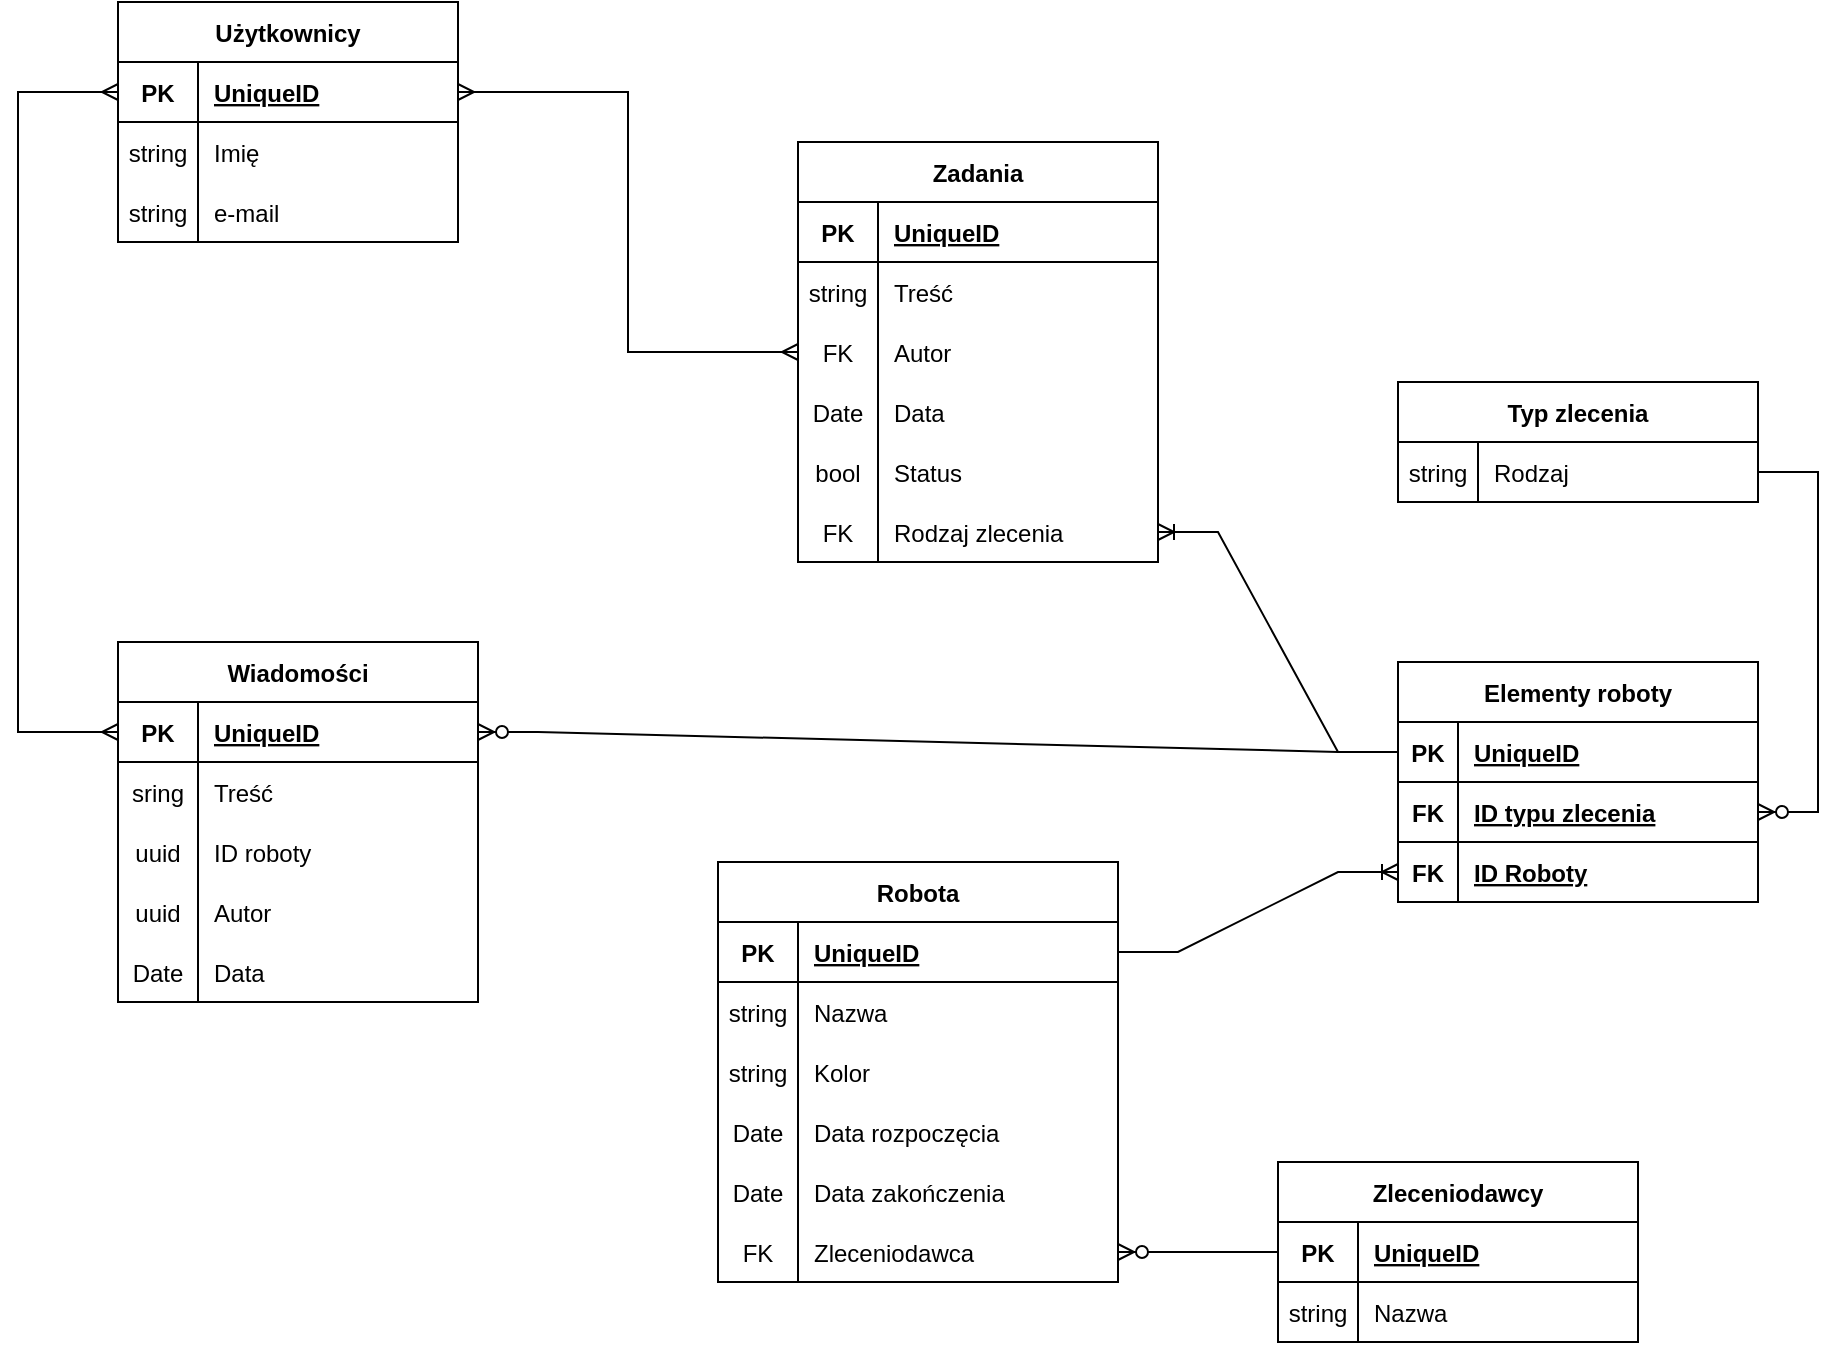 <mxfile version="19.0.3" type="device"><diagram name="Page-1" id="e56a1550-8fbb-45ad-956c-1786394a9013"><mxGraphModel dx="1422" dy="865" grid="1" gridSize="10" guides="1" tooltips="1" connect="1" arrows="1" fold="1" page="1" pageScale="1" pageWidth="1100" pageHeight="850" background="none" math="0" shadow="0"><root><mxCell id="0"/><mxCell id="1" parent="0"/><mxCell id="lRgnBGTMHrMCz9Q6GMBh-1" value="Użytkownicy" style="shape=table;startSize=30;container=1;collapsible=1;childLayout=tableLayout;fixedRows=1;rowLines=0;fontStyle=1;align=center;resizeLast=1;" vertex="1" parent="1"><mxGeometry x="120" y="120" width="170" height="120" as="geometry"/></mxCell><mxCell id="lRgnBGTMHrMCz9Q6GMBh-2" value="" style="shape=tableRow;horizontal=0;startSize=0;swimlaneHead=0;swimlaneBody=0;fillColor=none;collapsible=0;dropTarget=0;points=[[0,0.5],[1,0.5]];portConstraint=eastwest;top=0;left=0;right=0;bottom=1;" vertex="1" parent="lRgnBGTMHrMCz9Q6GMBh-1"><mxGeometry y="30" width="170" height="30" as="geometry"/></mxCell><mxCell id="lRgnBGTMHrMCz9Q6GMBh-3" value="PK" style="shape=partialRectangle;connectable=0;fillColor=none;top=0;left=0;bottom=0;right=0;fontStyle=1;overflow=hidden;" vertex="1" parent="lRgnBGTMHrMCz9Q6GMBh-2"><mxGeometry width="40" height="30" as="geometry"><mxRectangle width="40" height="30" as="alternateBounds"/></mxGeometry></mxCell><mxCell id="lRgnBGTMHrMCz9Q6GMBh-4" value="UniqueID" style="shape=partialRectangle;connectable=0;fillColor=none;top=0;left=0;bottom=0;right=0;align=left;spacingLeft=6;fontStyle=5;overflow=hidden;" vertex="1" parent="lRgnBGTMHrMCz9Q6GMBh-2"><mxGeometry x="40" width="130" height="30" as="geometry"><mxRectangle width="130" height="30" as="alternateBounds"/></mxGeometry></mxCell><mxCell id="lRgnBGTMHrMCz9Q6GMBh-5" value="" style="shape=tableRow;horizontal=0;startSize=0;swimlaneHead=0;swimlaneBody=0;fillColor=none;collapsible=0;dropTarget=0;points=[[0,0.5],[1,0.5]];portConstraint=eastwest;top=0;left=0;right=0;bottom=0;" vertex="1" parent="lRgnBGTMHrMCz9Q6GMBh-1"><mxGeometry y="60" width="170" height="30" as="geometry"/></mxCell><mxCell id="lRgnBGTMHrMCz9Q6GMBh-6" value="string" style="shape=partialRectangle;connectable=0;fillColor=none;top=0;left=0;bottom=0;right=0;editable=1;overflow=hidden;" vertex="1" parent="lRgnBGTMHrMCz9Q6GMBh-5"><mxGeometry width="40" height="30" as="geometry"><mxRectangle width="40" height="30" as="alternateBounds"/></mxGeometry></mxCell><mxCell id="lRgnBGTMHrMCz9Q6GMBh-7" value="Imię" style="shape=partialRectangle;connectable=0;fillColor=none;top=0;left=0;bottom=0;right=0;align=left;spacingLeft=6;overflow=hidden;" vertex="1" parent="lRgnBGTMHrMCz9Q6GMBh-5"><mxGeometry x="40" width="130" height="30" as="geometry"><mxRectangle width="130" height="30" as="alternateBounds"/></mxGeometry></mxCell><mxCell id="lRgnBGTMHrMCz9Q6GMBh-8" value="" style="shape=tableRow;horizontal=0;startSize=0;swimlaneHead=0;swimlaneBody=0;fillColor=none;collapsible=0;dropTarget=0;points=[[0,0.5],[1,0.5]];portConstraint=eastwest;top=0;left=0;right=0;bottom=0;" vertex="1" parent="lRgnBGTMHrMCz9Q6GMBh-1"><mxGeometry y="90" width="170" height="30" as="geometry"/></mxCell><mxCell id="lRgnBGTMHrMCz9Q6GMBh-9" value="string" style="shape=partialRectangle;connectable=0;fillColor=none;top=0;left=0;bottom=0;right=0;editable=1;overflow=hidden;" vertex="1" parent="lRgnBGTMHrMCz9Q6GMBh-8"><mxGeometry width="40" height="30" as="geometry"><mxRectangle width="40" height="30" as="alternateBounds"/></mxGeometry></mxCell><mxCell id="lRgnBGTMHrMCz9Q6GMBh-10" value="e-mail" style="shape=partialRectangle;connectable=0;fillColor=none;top=0;left=0;bottom=0;right=0;align=left;spacingLeft=6;overflow=hidden;" vertex="1" parent="lRgnBGTMHrMCz9Q6GMBh-8"><mxGeometry x="40" width="130" height="30" as="geometry"><mxRectangle width="130" height="30" as="alternateBounds"/></mxGeometry></mxCell><mxCell id="lRgnBGTMHrMCz9Q6GMBh-146" value="" style="edgeStyle=elbowEdgeStyle;fontSize=12;html=1;endArrow=ERmany;startArrow=ERmany;rounded=0;exitX=0;exitY=0.5;exitDx=0;exitDy=0;entryX=0;entryY=0.5;entryDx=0;entryDy=0;elbow=vertical;" edge="1" parent="1" source="lRgnBGTMHrMCz9Q6GMBh-70" target="lRgnBGTMHrMCz9Q6GMBh-2"><mxGeometry width="100" height="100" relative="1" as="geometry"><mxPoint x="460" y="190" as="sourcePoint"/><mxPoint x="90" y="440" as="targetPoint"/><Array as="points"><mxPoint x="70" y="320"/></Array></mxGeometry></mxCell><mxCell id="lRgnBGTMHrMCz9Q6GMBh-27" value="Zleceniodawcy" style="shape=table;startSize=30;container=1;collapsible=1;childLayout=tableLayout;fixedRows=1;rowLines=0;fontStyle=1;align=center;resizeLast=1;" vertex="1" parent="1"><mxGeometry x="700" y="700" width="180" height="90" as="geometry"/></mxCell><mxCell id="lRgnBGTMHrMCz9Q6GMBh-28" value="" style="shape=tableRow;horizontal=0;startSize=0;swimlaneHead=0;swimlaneBody=0;fillColor=none;collapsible=0;dropTarget=0;points=[[0,0.5],[1,0.5]];portConstraint=eastwest;top=0;left=0;right=0;bottom=1;" vertex="1" parent="lRgnBGTMHrMCz9Q6GMBh-27"><mxGeometry y="30" width="180" height="30" as="geometry"/></mxCell><mxCell id="lRgnBGTMHrMCz9Q6GMBh-29" value="PK" style="shape=partialRectangle;connectable=0;fillColor=none;top=0;left=0;bottom=0;right=0;fontStyle=1;overflow=hidden;" vertex="1" parent="lRgnBGTMHrMCz9Q6GMBh-28"><mxGeometry width="40" height="30" as="geometry"><mxRectangle width="40" height="30" as="alternateBounds"/></mxGeometry></mxCell><mxCell id="lRgnBGTMHrMCz9Q6GMBh-30" value="UniqueID" style="shape=partialRectangle;connectable=0;fillColor=none;top=0;left=0;bottom=0;right=0;align=left;spacingLeft=6;fontStyle=5;overflow=hidden;" vertex="1" parent="lRgnBGTMHrMCz9Q6GMBh-28"><mxGeometry x="40" width="140" height="30" as="geometry"><mxRectangle width="140" height="30" as="alternateBounds"/></mxGeometry></mxCell><mxCell id="lRgnBGTMHrMCz9Q6GMBh-31" value="" style="shape=tableRow;horizontal=0;startSize=0;swimlaneHead=0;swimlaneBody=0;fillColor=none;collapsible=0;dropTarget=0;points=[[0,0.5],[1,0.5]];portConstraint=eastwest;top=0;left=0;right=0;bottom=0;" vertex="1" parent="lRgnBGTMHrMCz9Q6GMBh-27"><mxGeometry y="60" width="180" height="30" as="geometry"/></mxCell><mxCell id="lRgnBGTMHrMCz9Q6GMBh-32" value="string" style="shape=partialRectangle;connectable=0;fillColor=none;top=0;left=0;bottom=0;right=0;editable=1;overflow=hidden;" vertex="1" parent="lRgnBGTMHrMCz9Q6GMBh-31"><mxGeometry width="40" height="30" as="geometry"><mxRectangle width="40" height="30" as="alternateBounds"/></mxGeometry></mxCell><mxCell id="lRgnBGTMHrMCz9Q6GMBh-33" value="Nazwa" style="shape=partialRectangle;connectable=0;fillColor=none;top=0;left=0;bottom=0;right=0;align=left;spacingLeft=6;overflow=hidden;" vertex="1" parent="lRgnBGTMHrMCz9Q6GMBh-31"><mxGeometry x="40" width="140" height="30" as="geometry"><mxRectangle width="140" height="30" as="alternateBounds"/></mxGeometry></mxCell><mxCell id="lRgnBGTMHrMCz9Q6GMBh-40" value="Typ zlecenia" style="shape=table;startSize=30;container=1;collapsible=1;childLayout=tableLayout;fixedRows=1;rowLines=0;fontStyle=1;align=center;resizeLast=1;" vertex="1" parent="1"><mxGeometry x="760" y="310" width="180" height="60" as="geometry"/></mxCell><mxCell id="lRgnBGTMHrMCz9Q6GMBh-44" value="" style="shape=tableRow;horizontal=0;startSize=0;swimlaneHead=0;swimlaneBody=0;fillColor=none;collapsible=0;dropTarget=0;points=[[0,0.5],[1,0.5]];portConstraint=eastwest;top=0;left=0;right=0;bottom=0;" vertex="1" parent="lRgnBGTMHrMCz9Q6GMBh-40"><mxGeometry y="30" width="180" height="30" as="geometry"/></mxCell><mxCell id="lRgnBGTMHrMCz9Q6GMBh-45" value="string" style="shape=partialRectangle;connectable=0;fillColor=none;top=0;left=0;bottom=0;right=0;editable=1;overflow=hidden;" vertex="1" parent="lRgnBGTMHrMCz9Q6GMBh-44"><mxGeometry width="40" height="30" as="geometry"><mxRectangle width="40" height="30" as="alternateBounds"/></mxGeometry></mxCell><mxCell id="lRgnBGTMHrMCz9Q6GMBh-46" value="Rodzaj" style="shape=partialRectangle;connectable=0;fillColor=none;top=0;left=0;bottom=0;right=0;align=left;spacingLeft=6;overflow=hidden;" vertex="1" parent="lRgnBGTMHrMCz9Q6GMBh-44"><mxGeometry x="40" width="140" height="30" as="geometry"><mxRectangle width="140" height="30" as="alternateBounds"/></mxGeometry></mxCell><mxCell id="lRgnBGTMHrMCz9Q6GMBh-53" value="Zadania" style="shape=table;startSize=30;container=1;collapsible=1;childLayout=tableLayout;fixedRows=1;rowLines=0;fontStyle=1;align=center;resizeLast=1;" vertex="1" parent="1"><mxGeometry x="460" y="190" width="180" height="210" as="geometry"/></mxCell><mxCell id="lRgnBGTMHrMCz9Q6GMBh-54" value="" style="shape=tableRow;horizontal=0;startSize=0;swimlaneHead=0;swimlaneBody=0;fillColor=none;collapsible=0;dropTarget=0;points=[[0,0.5],[1,0.5]];portConstraint=eastwest;top=0;left=0;right=0;bottom=1;" vertex="1" parent="lRgnBGTMHrMCz9Q6GMBh-53"><mxGeometry y="30" width="180" height="30" as="geometry"/></mxCell><mxCell id="lRgnBGTMHrMCz9Q6GMBh-55" value="PK" style="shape=partialRectangle;connectable=0;fillColor=none;top=0;left=0;bottom=0;right=0;fontStyle=1;overflow=hidden;" vertex="1" parent="lRgnBGTMHrMCz9Q6GMBh-54"><mxGeometry width="40" height="30" as="geometry"><mxRectangle width="40" height="30" as="alternateBounds"/></mxGeometry></mxCell><mxCell id="lRgnBGTMHrMCz9Q6GMBh-56" value="UniqueID" style="shape=partialRectangle;connectable=0;fillColor=none;top=0;left=0;bottom=0;right=0;align=left;spacingLeft=6;fontStyle=5;overflow=hidden;" vertex="1" parent="lRgnBGTMHrMCz9Q6GMBh-54"><mxGeometry x="40" width="140" height="30" as="geometry"><mxRectangle width="140" height="30" as="alternateBounds"/></mxGeometry></mxCell><mxCell id="lRgnBGTMHrMCz9Q6GMBh-57" value="" style="shape=tableRow;horizontal=0;startSize=0;swimlaneHead=0;swimlaneBody=0;fillColor=none;collapsible=0;dropTarget=0;points=[[0,0.5],[1,0.5]];portConstraint=eastwest;top=0;left=0;right=0;bottom=0;" vertex="1" parent="lRgnBGTMHrMCz9Q6GMBh-53"><mxGeometry y="60" width="180" height="30" as="geometry"/></mxCell><mxCell id="lRgnBGTMHrMCz9Q6GMBh-58" value="string" style="shape=partialRectangle;connectable=0;fillColor=none;top=0;left=0;bottom=0;right=0;editable=1;overflow=hidden;" vertex="1" parent="lRgnBGTMHrMCz9Q6GMBh-57"><mxGeometry width="40" height="30" as="geometry"><mxRectangle width="40" height="30" as="alternateBounds"/></mxGeometry></mxCell><mxCell id="lRgnBGTMHrMCz9Q6GMBh-59" value="Treść" style="shape=partialRectangle;connectable=0;fillColor=none;top=0;left=0;bottom=0;right=0;align=left;spacingLeft=6;overflow=hidden;" vertex="1" parent="lRgnBGTMHrMCz9Q6GMBh-57"><mxGeometry x="40" width="140" height="30" as="geometry"><mxRectangle width="140" height="30" as="alternateBounds"/></mxGeometry></mxCell><mxCell id="lRgnBGTMHrMCz9Q6GMBh-60" value="" style="shape=tableRow;horizontal=0;startSize=0;swimlaneHead=0;swimlaneBody=0;fillColor=none;collapsible=0;dropTarget=0;points=[[0,0.5],[1,0.5]];portConstraint=eastwest;top=0;left=0;right=0;bottom=0;" vertex="1" parent="lRgnBGTMHrMCz9Q6GMBh-53"><mxGeometry y="90" width="180" height="30" as="geometry"/></mxCell><mxCell id="lRgnBGTMHrMCz9Q6GMBh-61" value="FK" style="shape=partialRectangle;connectable=0;fillColor=none;top=0;left=0;bottom=0;right=0;editable=1;overflow=hidden;" vertex="1" parent="lRgnBGTMHrMCz9Q6GMBh-60"><mxGeometry width="40" height="30" as="geometry"><mxRectangle width="40" height="30" as="alternateBounds"/></mxGeometry></mxCell><mxCell id="lRgnBGTMHrMCz9Q6GMBh-62" value="Autor" style="shape=partialRectangle;connectable=0;fillColor=none;top=0;left=0;bottom=0;right=0;align=left;spacingLeft=6;overflow=hidden;" vertex="1" parent="lRgnBGTMHrMCz9Q6GMBh-60"><mxGeometry x="40" width="140" height="30" as="geometry"><mxRectangle width="140" height="30" as="alternateBounds"/></mxGeometry></mxCell><mxCell id="lRgnBGTMHrMCz9Q6GMBh-63" value="" style="shape=tableRow;horizontal=0;startSize=0;swimlaneHead=0;swimlaneBody=0;fillColor=none;collapsible=0;dropTarget=0;points=[[0,0.5],[1,0.5]];portConstraint=eastwest;top=0;left=0;right=0;bottom=0;" vertex="1" parent="lRgnBGTMHrMCz9Q6GMBh-53"><mxGeometry y="120" width="180" height="30" as="geometry"/></mxCell><mxCell id="lRgnBGTMHrMCz9Q6GMBh-64" value="Date" style="shape=partialRectangle;connectable=0;fillColor=none;top=0;left=0;bottom=0;right=0;editable=1;overflow=hidden;" vertex="1" parent="lRgnBGTMHrMCz9Q6GMBh-63"><mxGeometry width="40" height="30" as="geometry"><mxRectangle width="40" height="30" as="alternateBounds"/></mxGeometry></mxCell><mxCell id="lRgnBGTMHrMCz9Q6GMBh-65" value="Data" style="shape=partialRectangle;connectable=0;fillColor=none;top=0;left=0;bottom=0;right=0;align=left;spacingLeft=6;overflow=hidden;" vertex="1" parent="lRgnBGTMHrMCz9Q6GMBh-63"><mxGeometry x="40" width="140" height="30" as="geometry"><mxRectangle width="140" height="30" as="alternateBounds"/></mxGeometry></mxCell><mxCell id="lRgnBGTMHrMCz9Q6GMBh-66" value="" style="shape=tableRow;horizontal=0;startSize=0;swimlaneHead=0;swimlaneBody=0;fillColor=none;collapsible=0;dropTarget=0;points=[[0,0.5],[1,0.5]];portConstraint=eastwest;top=0;left=0;right=0;bottom=0;" vertex="1" parent="lRgnBGTMHrMCz9Q6GMBh-53"><mxGeometry y="150" width="180" height="30" as="geometry"/></mxCell><mxCell id="lRgnBGTMHrMCz9Q6GMBh-67" value="bool" style="shape=partialRectangle;connectable=0;fillColor=none;top=0;left=0;bottom=0;right=0;editable=1;overflow=hidden;" vertex="1" parent="lRgnBGTMHrMCz9Q6GMBh-66"><mxGeometry width="40" height="30" as="geometry"><mxRectangle width="40" height="30" as="alternateBounds"/></mxGeometry></mxCell><mxCell id="lRgnBGTMHrMCz9Q6GMBh-68" value="Status" style="shape=partialRectangle;connectable=0;fillColor=none;top=0;left=0;bottom=0;right=0;align=left;spacingLeft=6;overflow=hidden;" vertex="1" parent="lRgnBGTMHrMCz9Q6GMBh-66"><mxGeometry x="40" width="140" height="30" as="geometry"><mxRectangle width="140" height="30" as="alternateBounds"/></mxGeometry></mxCell><mxCell id="lRgnBGTMHrMCz9Q6GMBh-120" value="" style="shape=tableRow;horizontal=0;startSize=0;swimlaneHead=0;swimlaneBody=0;fillColor=none;collapsible=0;dropTarget=0;points=[[0,0.5],[1,0.5]];portConstraint=eastwest;top=0;left=0;right=0;bottom=0;" vertex="1" parent="lRgnBGTMHrMCz9Q6GMBh-53"><mxGeometry y="180" width="180" height="30" as="geometry"/></mxCell><mxCell id="lRgnBGTMHrMCz9Q6GMBh-121" value="FK" style="shape=partialRectangle;connectable=0;fillColor=none;top=0;left=0;bottom=0;right=0;editable=1;overflow=hidden;" vertex="1" parent="lRgnBGTMHrMCz9Q6GMBh-120"><mxGeometry width="40" height="30" as="geometry"><mxRectangle width="40" height="30" as="alternateBounds"/></mxGeometry></mxCell><mxCell id="lRgnBGTMHrMCz9Q6GMBh-122" value="Rodzaj zlecenia" style="shape=partialRectangle;connectable=0;fillColor=none;top=0;left=0;bottom=0;right=0;align=left;spacingLeft=6;overflow=hidden;" vertex="1" parent="lRgnBGTMHrMCz9Q6GMBh-120"><mxGeometry x="40" width="140" height="30" as="geometry"><mxRectangle width="140" height="30" as="alternateBounds"/></mxGeometry></mxCell><mxCell id="lRgnBGTMHrMCz9Q6GMBh-69" value="Wiadomości" style="shape=table;startSize=30;container=1;collapsible=1;childLayout=tableLayout;fixedRows=1;rowLines=0;fontStyle=1;align=center;resizeLast=1;" vertex="1" parent="1"><mxGeometry x="120" y="440" width="180" height="180" as="geometry"/></mxCell><mxCell id="lRgnBGTMHrMCz9Q6GMBh-70" value="" style="shape=tableRow;horizontal=0;startSize=0;swimlaneHead=0;swimlaneBody=0;fillColor=none;collapsible=0;dropTarget=0;points=[[0,0.5],[1,0.5]];portConstraint=eastwest;top=0;left=0;right=0;bottom=1;" vertex="1" parent="lRgnBGTMHrMCz9Q6GMBh-69"><mxGeometry y="30" width="180" height="30" as="geometry"/></mxCell><mxCell id="lRgnBGTMHrMCz9Q6GMBh-71" value="PK" style="shape=partialRectangle;connectable=0;fillColor=none;top=0;left=0;bottom=0;right=0;fontStyle=1;overflow=hidden;" vertex="1" parent="lRgnBGTMHrMCz9Q6GMBh-70"><mxGeometry width="40" height="30" as="geometry"><mxRectangle width="40" height="30" as="alternateBounds"/></mxGeometry></mxCell><mxCell id="lRgnBGTMHrMCz9Q6GMBh-72" value="UniqueID" style="shape=partialRectangle;connectable=0;fillColor=none;top=0;left=0;bottom=0;right=0;align=left;spacingLeft=6;fontStyle=5;overflow=hidden;" vertex="1" parent="lRgnBGTMHrMCz9Q6GMBh-70"><mxGeometry x="40" width="140" height="30" as="geometry"><mxRectangle width="140" height="30" as="alternateBounds"/></mxGeometry></mxCell><mxCell id="lRgnBGTMHrMCz9Q6GMBh-73" value="" style="shape=tableRow;horizontal=0;startSize=0;swimlaneHead=0;swimlaneBody=0;fillColor=none;collapsible=0;dropTarget=0;points=[[0,0.5],[1,0.5]];portConstraint=eastwest;top=0;left=0;right=0;bottom=0;" vertex="1" parent="lRgnBGTMHrMCz9Q6GMBh-69"><mxGeometry y="60" width="180" height="30" as="geometry"/></mxCell><mxCell id="lRgnBGTMHrMCz9Q6GMBh-74" value="sring" style="shape=partialRectangle;connectable=0;fillColor=none;top=0;left=0;bottom=0;right=0;editable=1;overflow=hidden;" vertex="1" parent="lRgnBGTMHrMCz9Q6GMBh-73"><mxGeometry width="40" height="30" as="geometry"><mxRectangle width="40" height="30" as="alternateBounds"/></mxGeometry></mxCell><mxCell id="lRgnBGTMHrMCz9Q6GMBh-75" value="Treść" style="shape=partialRectangle;connectable=0;fillColor=none;top=0;left=0;bottom=0;right=0;align=left;spacingLeft=6;overflow=hidden;" vertex="1" parent="lRgnBGTMHrMCz9Q6GMBh-73"><mxGeometry x="40" width="140" height="30" as="geometry"><mxRectangle width="140" height="30" as="alternateBounds"/></mxGeometry></mxCell><mxCell id="lRgnBGTMHrMCz9Q6GMBh-76" value="" style="shape=tableRow;horizontal=0;startSize=0;swimlaneHead=0;swimlaneBody=0;fillColor=none;collapsible=0;dropTarget=0;points=[[0,0.5],[1,0.5]];portConstraint=eastwest;top=0;left=0;right=0;bottom=0;" vertex="1" parent="lRgnBGTMHrMCz9Q6GMBh-69"><mxGeometry y="90" width="180" height="30" as="geometry"/></mxCell><mxCell id="lRgnBGTMHrMCz9Q6GMBh-77" value="uuid" style="shape=partialRectangle;connectable=0;fillColor=none;top=0;left=0;bottom=0;right=0;editable=1;overflow=hidden;" vertex="1" parent="lRgnBGTMHrMCz9Q6GMBh-76"><mxGeometry width="40" height="30" as="geometry"><mxRectangle width="40" height="30" as="alternateBounds"/></mxGeometry></mxCell><mxCell id="lRgnBGTMHrMCz9Q6GMBh-78" value="ID roboty" style="shape=partialRectangle;connectable=0;fillColor=none;top=0;left=0;bottom=0;right=0;align=left;spacingLeft=6;overflow=hidden;" vertex="1" parent="lRgnBGTMHrMCz9Q6GMBh-76"><mxGeometry x="40" width="140" height="30" as="geometry"><mxRectangle width="140" height="30" as="alternateBounds"/></mxGeometry></mxCell><mxCell id="lRgnBGTMHrMCz9Q6GMBh-79" value="" style="shape=tableRow;horizontal=0;startSize=0;swimlaneHead=0;swimlaneBody=0;fillColor=none;collapsible=0;dropTarget=0;points=[[0,0.5],[1,0.5]];portConstraint=eastwest;top=0;left=0;right=0;bottom=0;" vertex="1" parent="lRgnBGTMHrMCz9Q6GMBh-69"><mxGeometry y="120" width="180" height="30" as="geometry"/></mxCell><mxCell id="lRgnBGTMHrMCz9Q6GMBh-80" value="uuid" style="shape=partialRectangle;connectable=0;fillColor=none;top=0;left=0;bottom=0;right=0;editable=1;overflow=hidden;" vertex="1" parent="lRgnBGTMHrMCz9Q6GMBh-79"><mxGeometry width="40" height="30" as="geometry"><mxRectangle width="40" height="30" as="alternateBounds"/></mxGeometry></mxCell><mxCell id="lRgnBGTMHrMCz9Q6GMBh-81" value="Autor" style="shape=partialRectangle;connectable=0;fillColor=none;top=0;left=0;bottom=0;right=0;align=left;spacingLeft=6;overflow=hidden;" vertex="1" parent="lRgnBGTMHrMCz9Q6GMBh-79"><mxGeometry x="40" width="140" height="30" as="geometry"><mxRectangle width="140" height="30" as="alternateBounds"/></mxGeometry></mxCell><mxCell id="lRgnBGTMHrMCz9Q6GMBh-82" value="" style="shape=tableRow;horizontal=0;startSize=0;swimlaneHead=0;swimlaneBody=0;fillColor=none;collapsible=0;dropTarget=0;points=[[0,0.5],[1,0.5]];portConstraint=eastwest;top=0;left=0;right=0;bottom=0;" vertex="1" parent="lRgnBGTMHrMCz9Q6GMBh-69"><mxGeometry y="150" width="180" height="30" as="geometry"/></mxCell><mxCell id="lRgnBGTMHrMCz9Q6GMBh-83" value="Date" style="shape=partialRectangle;connectable=0;fillColor=none;top=0;left=0;bottom=0;right=0;editable=1;overflow=hidden;" vertex="1" parent="lRgnBGTMHrMCz9Q6GMBh-82"><mxGeometry width="40" height="30" as="geometry"><mxRectangle width="40" height="30" as="alternateBounds"/></mxGeometry></mxCell><mxCell id="lRgnBGTMHrMCz9Q6GMBh-84" value="Data" style="shape=partialRectangle;connectable=0;fillColor=none;top=0;left=0;bottom=0;right=0;align=left;spacingLeft=6;overflow=hidden;" vertex="1" parent="lRgnBGTMHrMCz9Q6GMBh-82"><mxGeometry x="40" width="140" height="30" as="geometry"><mxRectangle width="140" height="30" as="alternateBounds"/></mxGeometry></mxCell><mxCell id="lRgnBGTMHrMCz9Q6GMBh-85" value="Robota" style="shape=table;startSize=30;container=1;collapsible=1;childLayout=tableLayout;fixedRows=1;rowLines=0;fontStyle=1;align=center;resizeLast=1;" vertex="1" parent="1"><mxGeometry x="420" y="550" width="200" height="210" as="geometry"/></mxCell><mxCell id="lRgnBGTMHrMCz9Q6GMBh-86" value="" style="shape=tableRow;horizontal=0;startSize=0;swimlaneHead=0;swimlaneBody=0;fillColor=none;collapsible=0;dropTarget=0;points=[[0,0.5],[1,0.5]];portConstraint=eastwest;top=0;left=0;right=0;bottom=1;" vertex="1" parent="lRgnBGTMHrMCz9Q6GMBh-85"><mxGeometry y="30" width="200" height="30" as="geometry"/></mxCell><mxCell id="lRgnBGTMHrMCz9Q6GMBh-87" value="PK" style="shape=partialRectangle;connectable=0;fillColor=none;top=0;left=0;bottom=0;right=0;fontStyle=1;overflow=hidden;" vertex="1" parent="lRgnBGTMHrMCz9Q6GMBh-86"><mxGeometry width="40" height="30" as="geometry"><mxRectangle width="40" height="30" as="alternateBounds"/></mxGeometry></mxCell><mxCell id="lRgnBGTMHrMCz9Q6GMBh-88" value="UniqueID" style="shape=partialRectangle;connectable=0;fillColor=none;top=0;left=0;bottom=0;right=0;align=left;spacingLeft=6;fontStyle=5;overflow=hidden;" vertex="1" parent="lRgnBGTMHrMCz9Q6GMBh-86"><mxGeometry x="40" width="160" height="30" as="geometry"><mxRectangle width="160" height="30" as="alternateBounds"/></mxGeometry></mxCell><mxCell id="lRgnBGTMHrMCz9Q6GMBh-89" value="" style="shape=tableRow;horizontal=0;startSize=0;swimlaneHead=0;swimlaneBody=0;fillColor=none;collapsible=0;dropTarget=0;points=[[0,0.5],[1,0.5]];portConstraint=eastwest;top=0;left=0;right=0;bottom=0;" vertex="1" parent="lRgnBGTMHrMCz9Q6GMBh-85"><mxGeometry y="60" width="200" height="30" as="geometry"/></mxCell><mxCell id="lRgnBGTMHrMCz9Q6GMBh-90" value="string" style="shape=partialRectangle;connectable=0;fillColor=none;top=0;left=0;bottom=0;right=0;editable=1;overflow=hidden;" vertex="1" parent="lRgnBGTMHrMCz9Q6GMBh-89"><mxGeometry width="40" height="30" as="geometry"><mxRectangle width="40" height="30" as="alternateBounds"/></mxGeometry></mxCell><mxCell id="lRgnBGTMHrMCz9Q6GMBh-91" value="Nazwa" style="shape=partialRectangle;connectable=0;fillColor=none;top=0;left=0;bottom=0;right=0;align=left;spacingLeft=6;overflow=hidden;" vertex="1" parent="lRgnBGTMHrMCz9Q6GMBh-89"><mxGeometry x="40" width="160" height="30" as="geometry"><mxRectangle width="160" height="30" as="alternateBounds"/></mxGeometry></mxCell><mxCell id="lRgnBGTMHrMCz9Q6GMBh-92" value="" style="shape=tableRow;horizontal=0;startSize=0;swimlaneHead=0;swimlaneBody=0;fillColor=none;collapsible=0;dropTarget=0;points=[[0,0.5],[1,0.5]];portConstraint=eastwest;top=0;left=0;right=0;bottom=0;" vertex="1" parent="lRgnBGTMHrMCz9Q6GMBh-85"><mxGeometry y="90" width="200" height="30" as="geometry"/></mxCell><mxCell id="lRgnBGTMHrMCz9Q6GMBh-93" value="string" style="shape=partialRectangle;connectable=0;fillColor=none;top=0;left=0;bottom=0;right=0;editable=1;overflow=hidden;" vertex="1" parent="lRgnBGTMHrMCz9Q6GMBh-92"><mxGeometry width="40" height="30" as="geometry"><mxRectangle width="40" height="30" as="alternateBounds"/></mxGeometry></mxCell><mxCell id="lRgnBGTMHrMCz9Q6GMBh-94" value="Kolor" style="shape=partialRectangle;connectable=0;fillColor=none;top=0;left=0;bottom=0;right=0;align=left;spacingLeft=6;overflow=hidden;" vertex="1" parent="lRgnBGTMHrMCz9Q6GMBh-92"><mxGeometry x="40" width="160" height="30" as="geometry"><mxRectangle width="160" height="30" as="alternateBounds"/></mxGeometry></mxCell><mxCell id="lRgnBGTMHrMCz9Q6GMBh-99" value="" style="shape=tableRow;horizontal=0;startSize=0;swimlaneHead=0;swimlaneBody=0;fillColor=none;collapsible=0;dropTarget=0;points=[[0,0.5],[1,0.5]];portConstraint=eastwest;top=0;left=0;right=0;bottom=0;" vertex="1" parent="lRgnBGTMHrMCz9Q6GMBh-85"><mxGeometry y="120" width="200" height="30" as="geometry"/></mxCell><mxCell id="lRgnBGTMHrMCz9Q6GMBh-100" value="Date" style="shape=partialRectangle;connectable=0;fillColor=none;top=0;left=0;bottom=0;right=0;editable=1;overflow=hidden;" vertex="1" parent="lRgnBGTMHrMCz9Q6GMBh-99"><mxGeometry width="40" height="30" as="geometry"><mxRectangle width="40" height="30" as="alternateBounds"/></mxGeometry></mxCell><mxCell id="lRgnBGTMHrMCz9Q6GMBh-101" value="Data rozpoczęcia" style="shape=partialRectangle;connectable=0;fillColor=none;top=0;left=0;bottom=0;right=0;align=left;spacingLeft=6;overflow=hidden;" vertex="1" parent="lRgnBGTMHrMCz9Q6GMBh-99"><mxGeometry x="40" width="160" height="30" as="geometry"><mxRectangle width="160" height="30" as="alternateBounds"/></mxGeometry></mxCell><mxCell id="lRgnBGTMHrMCz9Q6GMBh-102" value="" style="shape=tableRow;horizontal=0;startSize=0;swimlaneHead=0;swimlaneBody=0;fillColor=none;collapsible=0;dropTarget=0;points=[[0,0.5],[1,0.5]];portConstraint=eastwest;top=0;left=0;right=0;bottom=0;" vertex="1" parent="lRgnBGTMHrMCz9Q6GMBh-85"><mxGeometry y="150" width="200" height="30" as="geometry"/></mxCell><mxCell id="lRgnBGTMHrMCz9Q6GMBh-103" value="Date" style="shape=partialRectangle;connectable=0;fillColor=none;top=0;left=0;bottom=0;right=0;editable=1;overflow=hidden;" vertex="1" parent="lRgnBGTMHrMCz9Q6GMBh-102"><mxGeometry width="40" height="30" as="geometry"><mxRectangle width="40" height="30" as="alternateBounds"/></mxGeometry></mxCell><mxCell id="lRgnBGTMHrMCz9Q6GMBh-104" value="Data zakończenia" style="shape=partialRectangle;connectable=0;fillColor=none;top=0;left=0;bottom=0;right=0;align=left;spacingLeft=6;overflow=hidden;" vertex="1" parent="lRgnBGTMHrMCz9Q6GMBh-102"><mxGeometry x="40" width="160" height="30" as="geometry"><mxRectangle width="160" height="30" as="alternateBounds"/></mxGeometry></mxCell><mxCell id="lRgnBGTMHrMCz9Q6GMBh-137" value="" style="shape=tableRow;horizontal=0;startSize=0;swimlaneHead=0;swimlaneBody=0;fillColor=none;collapsible=0;dropTarget=0;points=[[0,0.5],[1,0.5]];portConstraint=eastwest;top=0;left=0;right=0;bottom=0;" vertex="1" parent="lRgnBGTMHrMCz9Q6GMBh-85"><mxGeometry y="180" width="200" height="30" as="geometry"/></mxCell><mxCell id="lRgnBGTMHrMCz9Q6GMBh-138" value="FK" style="shape=partialRectangle;connectable=0;fillColor=none;top=0;left=0;bottom=0;right=0;editable=1;overflow=hidden;" vertex="1" parent="lRgnBGTMHrMCz9Q6GMBh-137"><mxGeometry width="40" height="30" as="geometry"><mxRectangle width="40" height="30" as="alternateBounds"/></mxGeometry></mxCell><mxCell id="lRgnBGTMHrMCz9Q6GMBh-139" value="Zleceniodawca" style="shape=partialRectangle;connectable=0;fillColor=none;top=0;left=0;bottom=0;right=0;align=left;spacingLeft=6;overflow=hidden;" vertex="1" parent="lRgnBGTMHrMCz9Q6GMBh-137"><mxGeometry x="40" width="160" height="30" as="geometry"><mxRectangle width="160" height="30" as="alternateBounds"/></mxGeometry></mxCell><mxCell id="lRgnBGTMHrMCz9Q6GMBh-105" value="Elementy roboty" style="shape=table;startSize=30;container=1;collapsible=1;childLayout=tableLayout;fixedRows=1;rowLines=0;fontStyle=1;align=center;resizeLast=1;" vertex="1" parent="1"><mxGeometry x="760" y="450" width="180" height="120" as="geometry"/></mxCell><mxCell id="lRgnBGTMHrMCz9Q6GMBh-106" value="" style="shape=tableRow;horizontal=0;startSize=0;swimlaneHead=0;swimlaneBody=0;fillColor=none;collapsible=0;dropTarget=0;points=[[0,0.5],[1,0.5]];portConstraint=eastwest;top=0;left=0;right=0;bottom=1;" vertex="1" parent="lRgnBGTMHrMCz9Q6GMBh-105"><mxGeometry y="30" width="180" height="30" as="geometry"/></mxCell><mxCell id="lRgnBGTMHrMCz9Q6GMBh-107" value="PK" style="shape=partialRectangle;connectable=0;fillColor=none;top=0;left=0;bottom=0;right=0;fontStyle=1;overflow=hidden;" vertex="1" parent="lRgnBGTMHrMCz9Q6GMBh-106"><mxGeometry width="30" height="30" as="geometry"><mxRectangle width="30" height="30" as="alternateBounds"/></mxGeometry></mxCell><mxCell id="lRgnBGTMHrMCz9Q6GMBh-108" value="UniqueID" style="shape=partialRectangle;connectable=0;fillColor=none;top=0;left=0;bottom=0;right=0;align=left;spacingLeft=6;fontStyle=5;overflow=hidden;" vertex="1" parent="lRgnBGTMHrMCz9Q6GMBh-106"><mxGeometry x="30" width="150" height="30" as="geometry"><mxRectangle width="150" height="30" as="alternateBounds"/></mxGeometry></mxCell><mxCell id="lRgnBGTMHrMCz9Q6GMBh-125" value="" style="shape=tableRow;horizontal=0;startSize=0;swimlaneHead=0;swimlaneBody=0;fillColor=none;collapsible=0;dropTarget=0;points=[[0,0.5],[1,0.5]];portConstraint=eastwest;top=0;left=0;right=0;bottom=1;" vertex="1" parent="lRgnBGTMHrMCz9Q6GMBh-105"><mxGeometry y="60" width="180" height="30" as="geometry"/></mxCell><mxCell id="lRgnBGTMHrMCz9Q6GMBh-126" value="FK" style="shape=partialRectangle;connectable=0;fillColor=none;top=0;left=0;bottom=0;right=0;fontStyle=1;overflow=hidden;" vertex="1" parent="lRgnBGTMHrMCz9Q6GMBh-125"><mxGeometry width="30" height="30" as="geometry"><mxRectangle width="30" height="30" as="alternateBounds"/></mxGeometry></mxCell><mxCell id="lRgnBGTMHrMCz9Q6GMBh-127" value="ID typu zlecenia" style="shape=partialRectangle;connectable=0;fillColor=none;top=0;left=0;bottom=0;right=0;align=left;spacingLeft=6;fontStyle=5;overflow=hidden;" vertex="1" parent="lRgnBGTMHrMCz9Q6GMBh-125"><mxGeometry x="30" width="150" height="30" as="geometry"><mxRectangle width="150" height="30" as="alternateBounds"/></mxGeometry></mxCell><mxCell id="lRgnBGTMHrMCz9Q6GMBh-141" value="" style="shape=tableRow;horizontal=0;startSize=0;swimlaneHead=0;swimlaneBody=0;fillColor=none;collapsible=0;dropTarget=0;points=[[0,0.5],[1,0.5]];portConstraint=eastwest;top=0;left=0;right=0;bottom=1;" vertex="1" parent="lRgnBGTMHrMCz9Q6GMBh-105"><mxGeometry y="90" width="180" height="30" as="geometry"/></mxCell><mxCell id="lRgnBGTMHrMCz9Q6GMBh-142" value="FK" style="shape=partialRectangle;connectable=0;fillColor=none;top=0;left=0;bottom=0;right=0;fontStyle=1;overflow=hidden;" vertex="1" parent="lRgnBGTMHrMCz9Q6GMBh-141"><mxGeometry width="30" height="30" as="geometry"><mxRectangle width="30" height="30" as="alternateBounds"/></mxGeometry></mxCell><mxCell id="lRgnBGTMHrMCz9Q6GMBh-143" value="ID Roboty" style="shape=partialRectangle;connectable=0;fillColor=none;top=0;left=0;bottom=0;right=0;align=left;spacingLeft=6;fontStyle=5;overflow=hidden;" vertex="1" parent="lRgnBGTMHrMCz9Q6GMBh-141"><mxGeometry x="30" width="150" height="30" as="geometry"><mxRectangle width="150" height="30" as="alternateBounds"/></mxGeometry></mxCell><mxCell id="lRgnBGTMHrMCz9Q6GMBh-124" value="" style="edgeStyle=entityRelationEdgeStyle;fontSize=12;html=1;endArrow=ERzeroToMany;endFill=1;rounded=0;exitX=0;exitY=0.5;exitDx=0;exitDy=0;entryX=1;entryY=0.5;entryDx=0;entryDy=0;" edge="1" parent="1" source="lRgnBGTMHrMCz9Q6GMBh-106" target="lRgnBGTMHrMCz9Q6GMBh-70"><mxGeometry width="100" height="100" relative="1" as="geometry"><mxPoint x="570" y="620" as="sourcePoint"/><mxPoint x="670" y="520" as="targetPoint"/></mxGeometry></mxCell><mxCell id="lRgnBGTMHrMCz9Q6GMBh-128" value="" style="edgeStyle=entityRelationEdgeStyle;fontSize=12;html=1;endArrow=ERzeroToMany;endFill=1;rounded=0;entryX=1;entryY=0.5;entryDx=0;entryDy=0;exitX=1;exitY=0.5;exitDx=0;exitDy=0;" edge="1" parent="1" source="lRgnBGTMHrMCz9Q6GMBh-44" target="lRgnBGTMHrMCz9Q6GMBh-125"><mxGeometry width="100" height="100" relative="1" as="geometry"><mxPoint x="980" y="370" as="sourcePoint"/><mxPoint x="1050" y="530" as="targetPoint"/></mxGeometry></mxCell><mxCell id="lRgnBGTMHrMCz9Q6GMBh-134" style="edgeStyle=entityRelationEdgeStyle;fontSize=12;html=1;endArrow=ERoneToMany;rounded=0;entryX=0;entryY=0.5;entryDx=0;entryDy=0;" edge="1" parent="1" source="lRgnBGTMHrMCz9Q6GMBh-86" target="lRgnBGTMHrMCz9Q6GMBh-141"><mxGeometry relative="1" as="geometry"/></mxCell><mxCell id="lRgnBGTMHrMCz9Q6GMBh-140" value="" style="edgeStyle=entityRelationEdgeStyle;fontSize=12;html=1;endArrow=ERzeroToMany;endFill=1;rounded=0;entryX=1;entryY=0.5;entryDx=0;entryDy=0;exitX=0;exitY=0.5;exitDx=0;exitDy=0;" edge="1" parent="1" source="lRgnBGTMHrMCz9Q6GMBh-28" target="lRgnBGTMHrMCz9Q6GMBh-137"><mxGeometry width="100" height="100" relative="1" as="geometry"><mxPoint x="730" y="580" as="sourcePoint"/><mxPoint x="750" y="770" as="targetPoint"/></mxGeometry></mxCell><mxCell id="lRgnBGTMHrMCz9Q6GMBh-144" value="" style="edgeStyle=entityRelationEdgeStyle;fontSize=12;html=1;endArrow=ERoneToMany;rounded=0;exitX=0;exitY=0.5;exitDx=0;exitDy=0;entryX=1;entryY=0.5;entryDx=0;entryDy=0;" edge="1" parent="1" source="lRgnBGTMHrMCz9Q6GMBh-106" target="lRgnBGTMHrMCz9Q6GMBh-120"><mxGeometry width="100" height="100" relative="1" as="geometry"><mxPoint x="460" y="450" as="sourcePoint"/><mxPoint x="560" y="350" as="targetPoint"/></mxGeometry></mxCell><mxCell id="lRgnBGTMHrMCz9Q6GMBh-149" value="" style="edgeStyle=orthogonalEdgeStyle;fontSize=12;html=1;endArrow=ERmany;startArrow=ERmany;rounded=0;exitX=0;exitY=0.5;exitDx=0;exitDy=0;entryX=1;entryY=0.5;entryDx=0;entryDy=0;elbow=vertical;" edge="1" parent="1" source="lRgnBGTMHrMCz9Q6GMBh-60" target="lRgnBGTMHrMCz9Q6GMBh-2"><mxGeometry width="100" height="100" relative="1" as="geometry"><mxPoint x="130" y="495" as="sourcePoint"/><mxPoint x="120" y="165" as="targetPoint"/></mxGeometry></mxCell></root></mxGraphModel></diagram></mxfile>